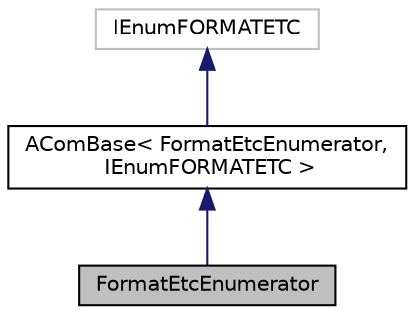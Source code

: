 digraph "FormatEtcEnumerator"
{
 // LATEX_PDF_SIZE
  edge [fontname="Helvetica",fontsize="10",labelfontname="Helvetica",labelfontsize="10"];
  node [fontname="Helvetica",fontsize="10",shape=record];
  Node1 [label="FormatEtcEnumerator",height=0.2,width=0.4,color="black", fillcolor="grey75", style="filled", fontcolor="black",tooltip="Enumation interface implementation."];
  Node2 -> Node1 [dir="back",color="midnightblue",fontsize="10",style="solid",fontname="Helvetica"];
  Node2 [label="AComBase\< FormatEtcEnumerator,\l IEnumFORMATETC \>",height=0.2,width=0.4,color="black", fillcolor="white", style="filled",URL="$classAComBase.html",tooltip=" "];
  Node3 -> Node2 [dir="back",color="midnightblue",fontsize="10",style="solid",fontname="Helvetica"];
  Node3 [label="IEnumFORMATETC",height=0.2,width=0.4,color="grey75", fillcolor="white", style="filled",tooltip=" "];
}
